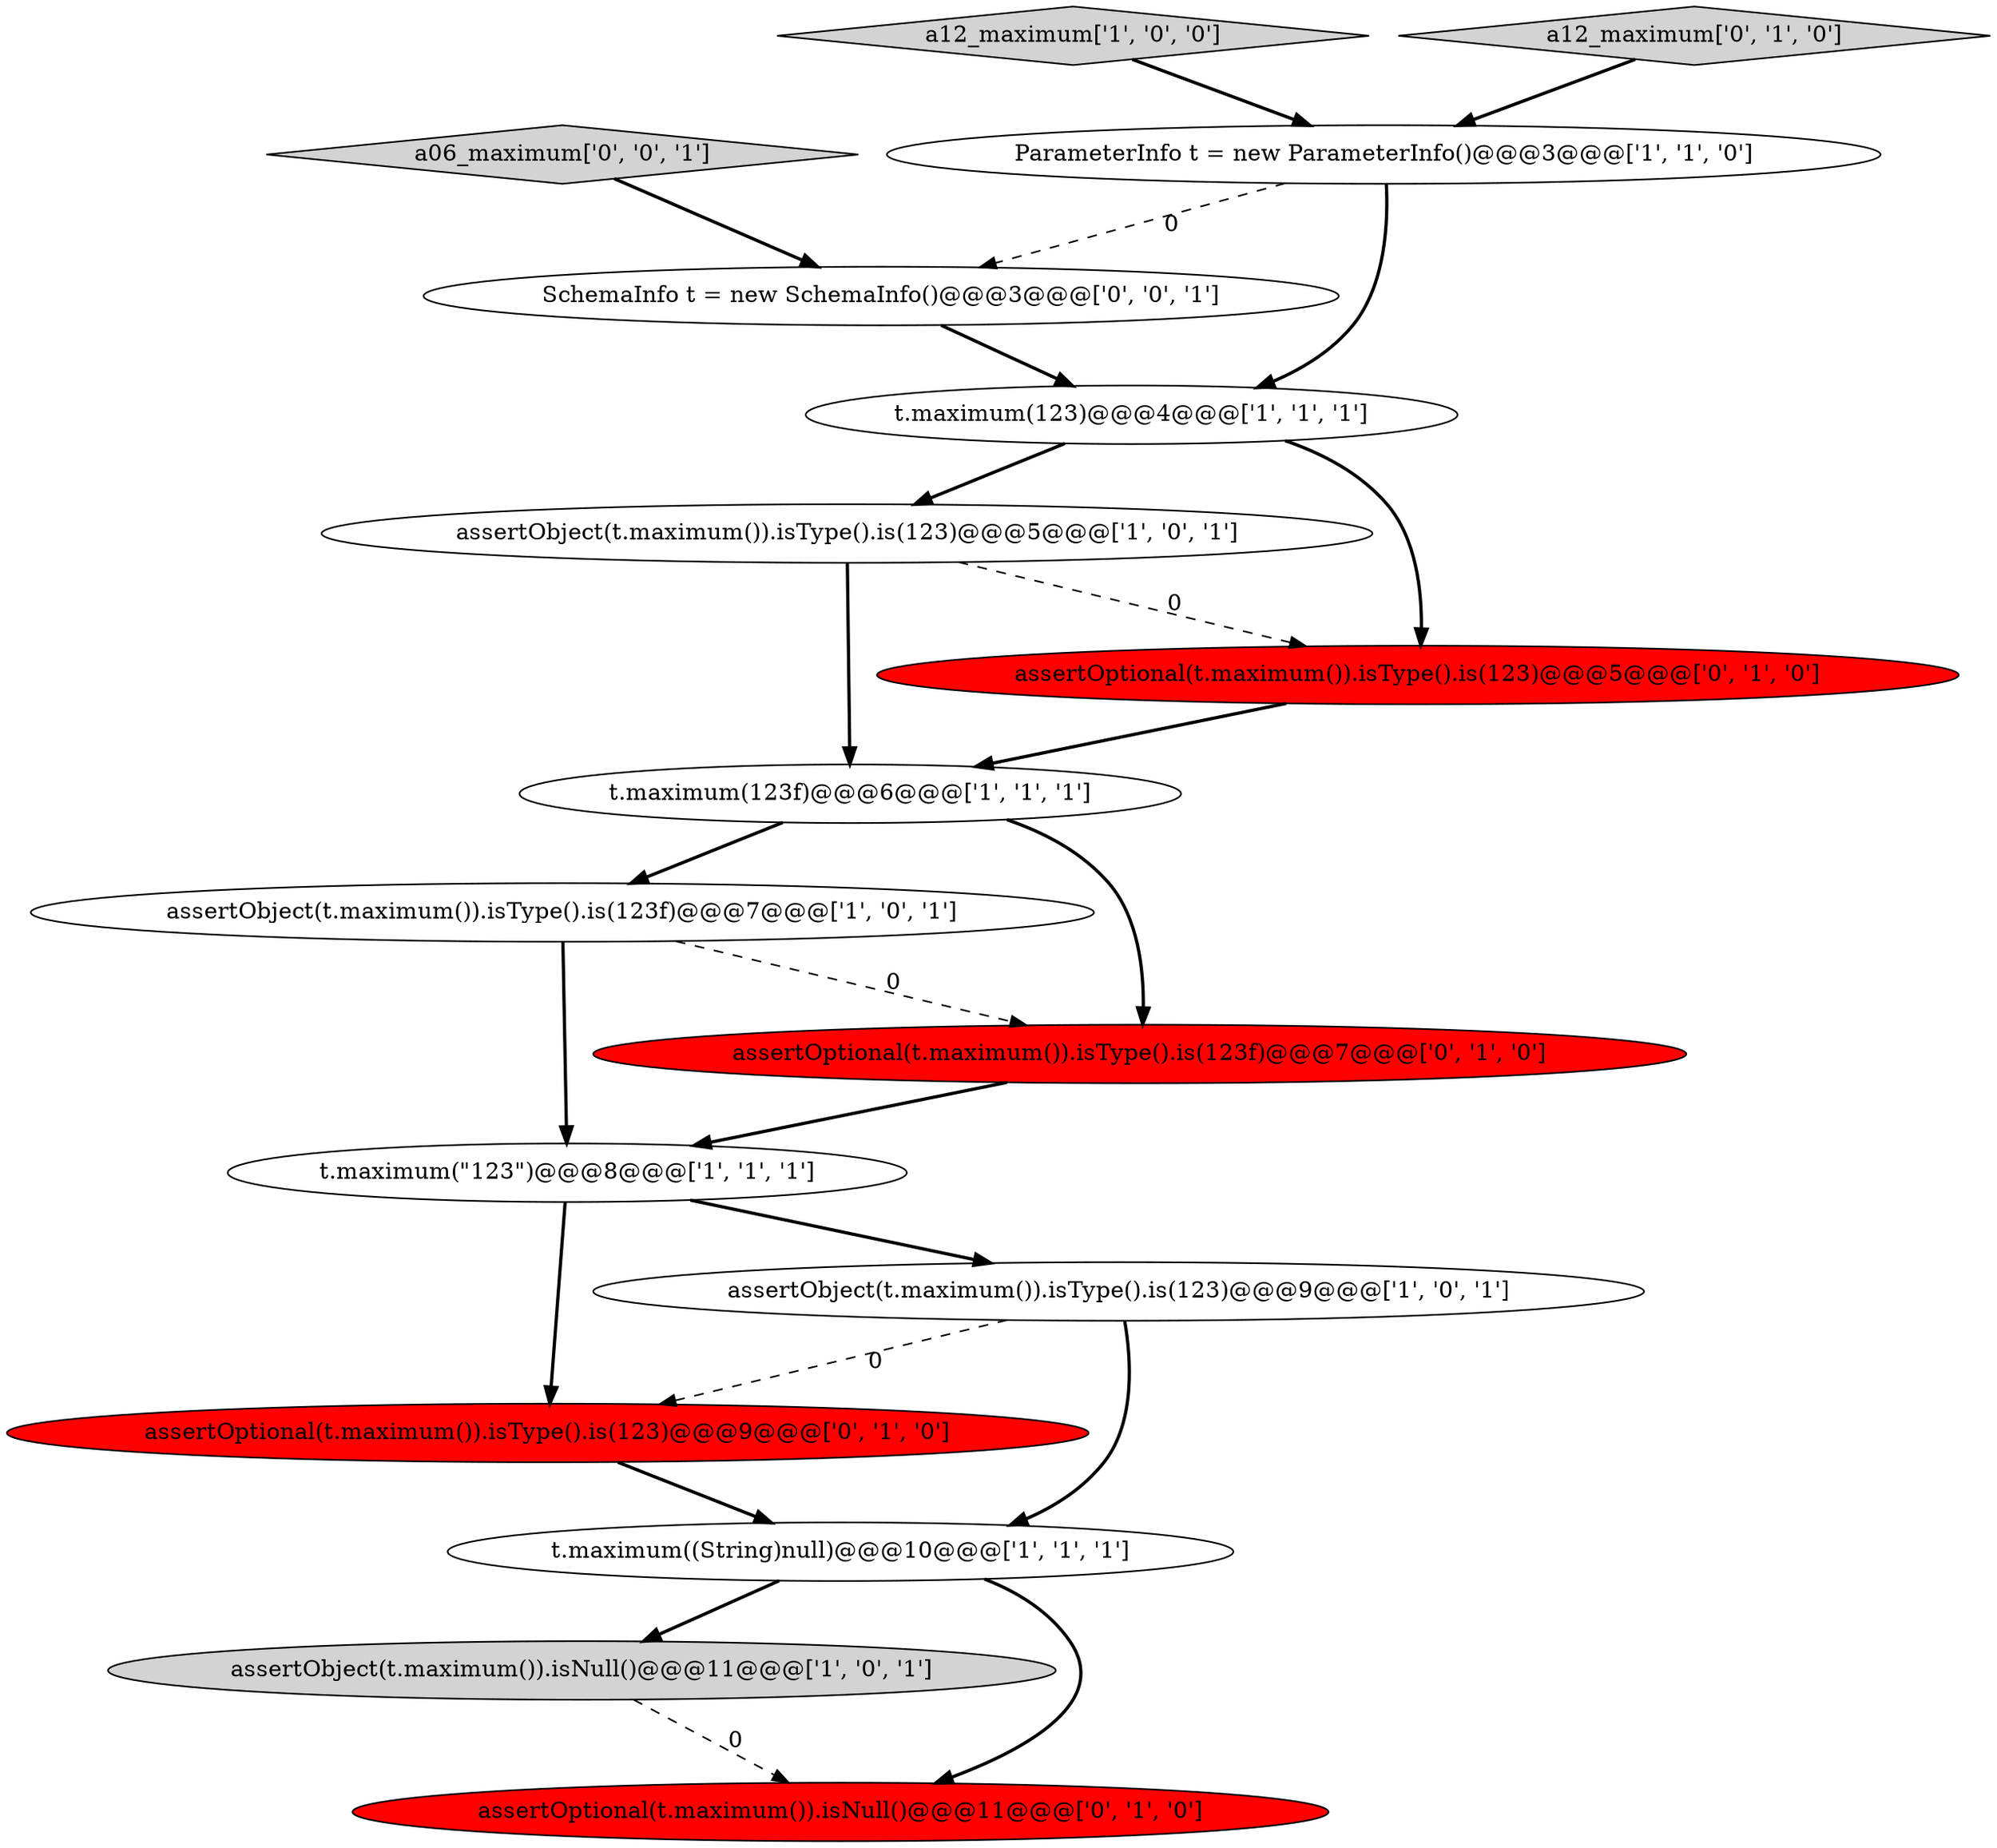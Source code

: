 digraph {
3 [style = filled, label = "t.maximum(123f)@@@6@@@['1', '1', '1']", fillcolor = white, shape = ellipse image = "AAA0AAABBB1BBB"];
16 [style = filled, label = "a06_maximum['0', '0', '1']", fillcolor = lightgray, shape = diamond image = "AAA0AAABBB3BBB"];
9 [style = filled, label = "a12_maximum['1', '0', '0']", fillcolor = lightgray, shape = diamond image = "AAA0AAABBB1BBB"];
10 [style = filled, label = "assertOptional(t.maximum()).isType().is(123)@@@9@@@['0', '1', '0']", fillcolor = red, shape = ellipse image = "AAA1AAABBB2BBB"];
12 [style = filled, label = "a12_maximum['0', '1', '0']", fillcolor = lightgray, shape = diamond image = "AAA0AAABBB2BBB"];
1 [style = filled, label = "assertObject(t.maximum()).isType().is(123)@@@9@@@['1', '0', '1']", fillcolor = white, shape = ellipse image = "AAA0AAABBB1BBB"];
0 [style = filled, label = "assertObject(t.maximum()).isType().is(123f)@@@7@@@['1', '0', '1']", fillcolor = white, shape = ellipse image = "AAA0AAABBB1BBB"];
2 [style = filled, label = "assertObject(t.maximum()).isType().is(123)@@@5@@@['1', '0', '1']", fillcolor = white, shape = ellipse image = "AAA0AAABBB1BBB"];
15 [style = filled, label = "SchemaInfo t = new SchemaInfo()@@@3@@@['0', '0', '1']", fillcolor = white, shape = ellipse image = "AAA0AAABBB3BBB"];
4 [style = filled, label = "t.maximum(\"123\")@@@8@@@['1', '1', '1']", fillcolor = white, shape = ellipse image = "AAA0AAABBB1BBB"];
6 [style = filled, label = "assertObject(t.maximum()).isNull()@@@11@@@['1', '0', '1']", fillcolor = lightgray, shape = ellipse image = "AAA0AAABBB1BBB"];
8 [style = filled, label = "t.maximum(123)@@@4@@@['1', '1', '1']", fillcolor = white, shape = ellipse image = "AAA0AAABBB1BBB"];
11 [style = filled, label = "assertOptional(t.maximum()).isNull()@@@11@@@['0', '1', '0']", fillcolor = red, shape = ellipse image = "AAA1AAABBB2BBB"];
13 [style = filled, label = "assertOptional(t.maximum()).isType().is(123)@@@5@@@['0', '1', '0']", fillcolor = red, shape = ellipse image = "AAA1AAABBB2BBB"];
5 [style = filled, label = "t.maximum((String)null)@@@10@@@['1', '1', '1']", fillcolor = white, shape = ellipse image = "AAA0AAABBB1BBB"];
14 [style = filled, label = "assertOptional(t.maximum()).isType().is(123f)@@@7@@@['0', '1', '0']", fillcolor = red, shape = ellipse image = "AAA1AAABBB2BBB"];
7 [style = filled, label = "ParameterInfo t = new ParameterInfo()@@@3@@@['1', '1', '0']", fillcolor = white, shape = ellipse image = "AAA0AAABBB1BBB"];
1->5 [style = bold, label=""];
4->10 [style = bold, label=""];
16->15 [style = bold, label=""];
2->3 [style = bold, label=""];
3->14 [style = bold, label=""];
6->11 [style = dashed, label="0"];
1->10 [style = dashed, label="0"];
9->7 [style = bold, label=""];
7->8 [style = bold, label=""];
12->7 [style = bold, label=""];
3->0 [style = bold, label=""];
0->14 [style = dashed, label="0"];
10->5 [style = bold, label=""];
5->6 [style = bold, label=""];
13->3 [style = bold, label=""];
8->2 [style = bold, label=""];
0->4 [style = bold, label=""];
2->13 [style = dashed, label="0"];
7->15 [style = dashed, label="0"];
4->1 [style = bold, label=""];
5->11 [style = bold, label=""];
15->8 [style = bold, label=""];
8->13 [style = bold, label=""];
14->4 [style = bold, label=""];
}
